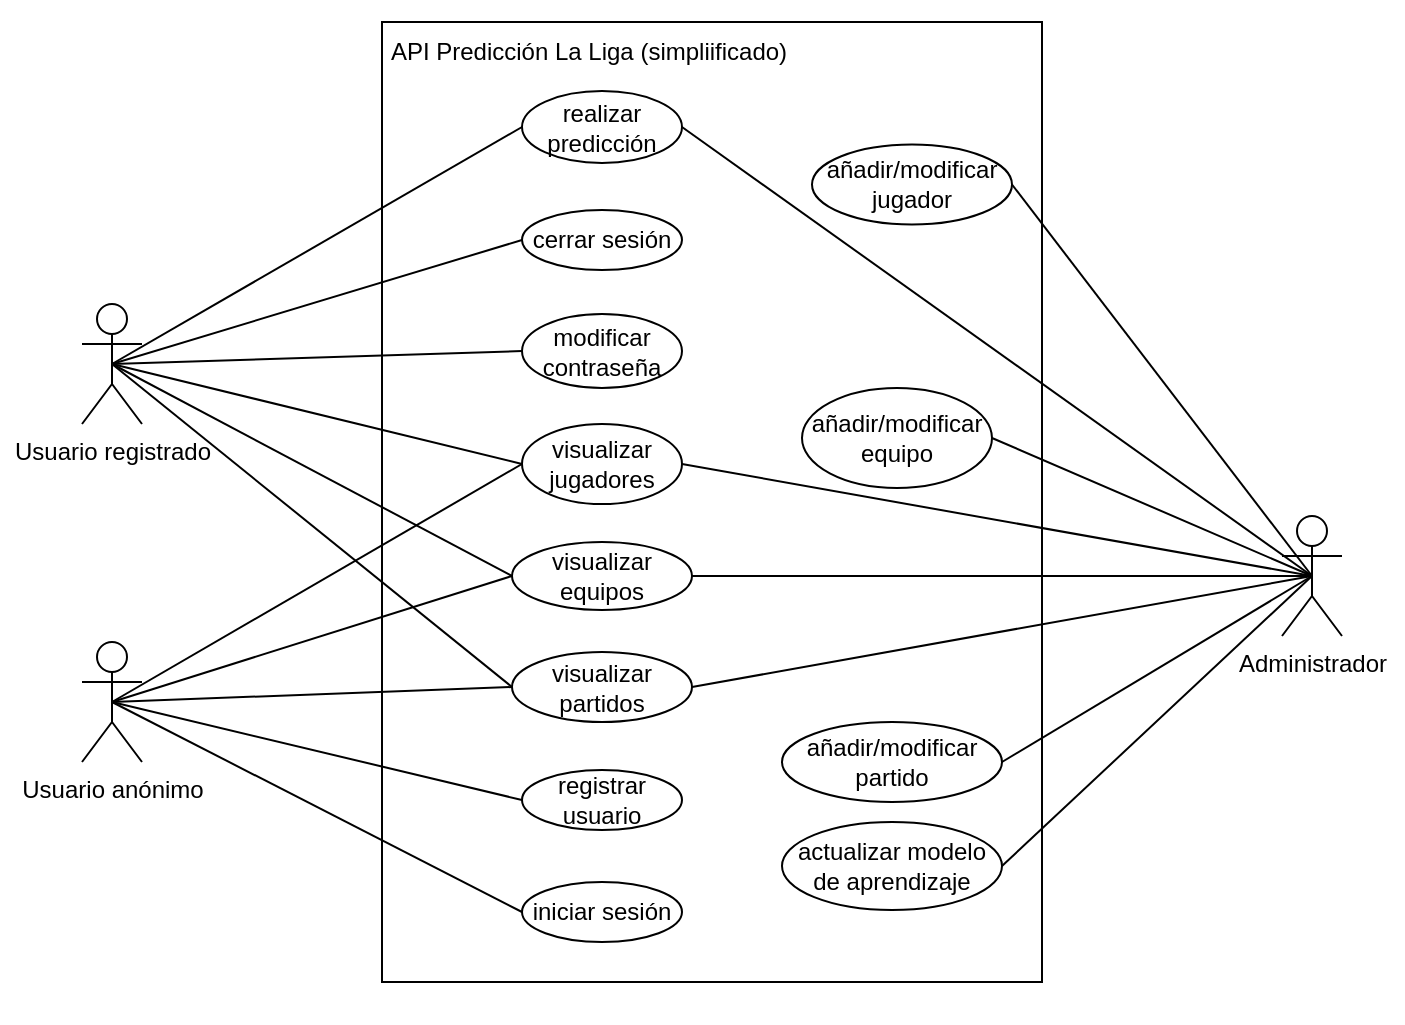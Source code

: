 <mxfile version="24.4.0" type="device">
  <diagram name="Page-1" id="17xLx5Jpj_yAPQxF6Sxz">
    <mxGraphModel dx="1083" dy="610" grid="1" gridSize="10" guides="1" tooltips="1" connect="1" arrows="1" fold="1" page="1" pageScale="1" pageWidth="850" pageHeight="1100" math="0" shadow="0">
      <root>
        <mxCell id="0" />
        <mxCell id="1" parent="0" />
        <mxCell id="EuqJdyhRISb5Iu6oAzzc-5" value="" style="rounded=0;whiteSpace=wrap;html=1;dashed=1;strokeColor=#ffffff;" parent="1" vertex="1">
          <mxGeometry x="20" y="10" width="700" height="510" as="geometry" />
        </mxCell>
        <mxCell id="ru2hNwoar7phW9bpmIqV-1" value="&lt;div&gt;Usuario registrado&lt;/div&gt;" style="shape=umlActor;verticalLabelPosition=bottom;verticalAlign=top;html=1;outlineConnect=0;" parent="1" vertex="1">
          <mxGeometry x="60" y="161" width="30" height="60" as="geometry" />
        </mxCell>
        <mxCell id="ru2hNwoar7phW9bpmIqV-2" value="&lt;div&gt;Usuario anónimo&lt;/div&gt;" style="shape=umlActor;verticalLabelPosition=bottom;verticalAlign=top;html=1;outlineConnect=0;" parent="1" vertex="1">
          <mxGeometry x="60" y="330" width="30" height="60" as="geometry" />
        </mxCell>
        <mxCell id="ru2hNwoar7phW9bpmIqV-3" value="&lt;div&gt;Administrador&lt;/div&gt;" style="shape=umlActor;verticalLabelPosition=bottom;verticalAlign=top;html=1;outlineConnect=0;" parent="1" vertex="1">
          <mxGeometry x="660" y="267" width="30" height="60" as="geometry" />
        </mxCell>
        <mxCell id="ru2hNwoar7phW9bpmIqV-4" value="" style="rounded=0;whiteSpace=wrap;html=1;fillColor=none;" parent="1" vertex="1">
          <mxGeometry x="210" y="20" width="330" height="480" as="geometry" />
        </mxCell>
        <mxCell id="ru2hNwoar7phW9bpmIqV-7" value="cerrar sesión" style="ellipse;whiteSpace=wrap;html=1;" parent="1" vertex="1">
          <mxGeometry x="280" y="114" width="80" height="30" as="geometry" />
        </mxCell>
        <mxCell id="ru2hNwoar7phW9bpmIqV-11" value="" style="endArrow=none;html=1;rounded=0;exitX=0.5;exitY=0.5;exitDx=0;exitDy=0;exitPerimeter=0;entryX=0;entryY=0.5;entryDx=0;entryDy=0;" parent="1" source="ru2hNwoar7phW9bpmIqV-1" target="ru2hNwoar7phW9bpmIqV-7" edge="1">
          <mxGeometry width="50" height="50" relative="1" as="geometry">
            <mxPoint x="135" y="160" as="sourcePoint" />
            <mxPoint x="290" y="105" as="targetPoint" />
          </mxGeometry>
        </mxCell>
        <mxCell id="ru2hNwoar7phW9bpmIqV-16" value="registrar usuario" style="ellipse;whiteSpace=wrap;html=1;" parent="1" vertex="1">
          <mxGeometry x="280" y="394" width="80" height="30" as="geometry" />
        </mxCell>
        <mxCell id="ru2hNwoar7phW9bpmIqV-17" value="" style="endArrow=none;html=1;rounded=0;exitX=0.5;exitY=0.5;exitDx=0;exitDy=0;exitPerimeter=0;entryX=0;entryY=0.5;entryDx=0;entryDy=0;" parent="1" source="ru2hNwoar7phW9bpmIqV-2" target="ru2hNwoar7phW9bpmIqV-16" edge="1">
          <mxGeometry width="50" height="50" relative="1" as="geometry">
            <mxPoint x="170" y="470" as="sourcePoint" />
            <mxPoint x="285" y="415" as="targetPoint" />
          </mxGeometry>
        </mxCell>
        <mxCell id="ru2hNwoar7phW9bpmIqV-19" value="visualizar jugadores" style="ellipse;whiteSpace=wrap;html=1;" parent="1" vertex="1">
          <mxGeometry x="280" y="221" width="80" height="40" as="geometry" />
        </mxCell>
        <mxCell id="ru2hNwoar7phW9bpmIqV-21" value="" style="endArrow=none;html=1;rounded=0;exitX=0.5;exitY=0.5;exitDx=0;exitDy=0;exitPerimeter=0;entryX=0;entryY=0.5;entryDx=0;entryDy=0;" parent="1" source="ru2hNwoar7phW9bpmIqV-2" target="ru2hNwoar7phW9bpmIqV-19" edge="1">
          <mxGeometry width="50" height="50" relative="1" as="geometry">
            <mxPoint x="185" y="370" as="sourcePoint" />
            <mxPoint x="290" y="295" as="targetPoint" />
          </mxGeometry>
        </mxCell>
        <mxCell id="ru2hNwoar7phW9bpmIqV-22" value="" style="endArrow=none;html=1;rounded=0;exitX=0.5;exitY=0.5;exitDx=0;exitDy=0;exitPerimeter=0;entryX=0;entryY=0.5;entryDx=0;entryDy=0;" parent="1" source="ru2hNwoar7phW9bpmIqV-1" target="ru2hNwoar7phW9bpmIqV-19" edge="1">
          <mxGeometry width="50" height="50" relative="1" as="geometry">
            <mxPoint x="195" y="370" as="sourcePoint" />
            <mxPoint x="300" y="295" as="targetPoint" />
          </mxGeometry>
        </mxCell>
        <mxCell id="ru2hNwoar7phW9bpmIqV-23" value="visualizar equipos" style="ellipse;whiteSpace=wrap;html=1;" parent="1" vertex="1">
          <mxGeometry x="275" y="280" width="90" height="34" as="geometry" />
        </mxCell>
        <mxCell id="ru2hNwoar7phW9bpmIqV-24" value="" style="endArrow=none;html=1;rounded=0;exitX=0.5;exitY=0.5;exitDx=0;exitDy=0;exitPerimeter=0;entryX=0;entryY=0.5;entryDx=0;entryDy=0;" parent="1" source="ru2hNwoar7phW9bpmIqV-2" target="ru2hNwoar7phW9bpmIqV-23" edge="1">
          <mxGeometry width="50" height="50" relative="1" as="geometry">
            <mxPoint x="175" y="400" as="sourcePoint" />
            <mxPoint x="290" y="335" as="targetPoint" />
          </mxGeometry>
        </mxCell>
        <mxCell id="ru2hNwoar7phW9bpmIqV-25" value="" style="endArrow=none;html=1;rounded=0;exitX=0.5;exitY=0.5;exitDx=0;exitDy=0;exitPerimeter=0;entryX=0;entryY=0.5;entryDx=0;entryDy=0;" parent="1" source="ru2hNwoar7phW9bpmIqV-1" target="ru2hNwoar7phW9bpmIqV-23" edge="1">
          <mxGeometry width="50" height="50" relative="1" as="geometry">
            <mxPoint x="175" y="230" as="sourcePoint" />
            <mxPoint x="300" y="335" as="targetPoint" />
          </mxGeometry>
        </mxCell>
        <mxCell id="ru2hNwoar7phW9bpmIqV-26" value="añadir/modificar equipo" style="ellipse;whiteSpace=wrap;html=1;flipV=0;" parent="1" vertex="1">
          <mxGeometry x="420" y="203" width="95" height="50" as="geometry" />
        </mxCell>
        <mxCell id="ru2hNwoar7phW9bpmIqV-27" value="" style="endArrow=none;html=1;rounded=0;exitX=0.5;exitY=0.5;exitDx=0;exitDy=0;exitPerimeter=0;entryX=1;entryY=0.5;entryDx=0;entryDy=0;" parent="1" source="ru2hNwoar7phW9bpmIqV-3" target="ru2hNwoar7phW9bpmIqV-26" edge="1">
          <mxGeometry width="50" height="50" relative="1" as="geometry">
            <mxPoint x="335" y="270" as="sourcePoint" />
            <mxPoint x="450" y="215" as="targetPoint" />
          </mxGeometry>
        </mxCell>
        <mxCell id="ru2hNwoar7phW9bpmIqV-28" value="añadir/modificar partido" style="ellipse;whiteSpace=wrap;html=1;flipV=0;" parent="1" vertex="1">
          <mxGeometry x="410" y="370" width="110" height="40" as="geometry" />
        </mxCell>
        <mxCell id="ru2hNwoar7phW9bpmIqV-29" value="" style="endArrow=none;html=1;rounded=0;exitX=0.5;exitY=0.5;exitDx=0;exitDy=0;exitPerimeter=0;entryX=1;entryY=0.5;entryDx=0;entryDy=0;" parent="1" source="ru2hNwoar7phW9bpmIqV-3" target="ru2hNwoar7phW9bpmIqV-28" edge="1">
          <mxGeometry width="50" height="50" relative="1" as="geometry">
            <mxPoint x="640" y="340" as="sourcePoint" />
            <mxPoint x="450" y="255" as="targetPoint" />
          </mxGeometry>
        </mxCell>
        <mxCell id="ru2hNwoar7phW9bpmIqV-34" value="modificar contraseña" style="ellipse;whiteSpace=wrap;html=1;" parent="1" vertex="1">
          <mxGeometry x="280" y="166" width="80" height="37" as="geometry" />
        </mxCell>
        <mxCell id="ru2hNwoar7phW9bpmIqV-35" value="" style="endArrow=none;html=1;rounded=0;exitX=0.5;exitY=0.5;exitDx=0;exitDy=0;exitPerimeter=0;entryX=0;entryY=0.5;entryDx=0;entryDy=0;" parent="1" source="ru2hNwoar7phW9bpmIqV-1" target="ru2hNwoar7phW9bpmIqV-34" edge="1">
          <mxGeometry width="50" height="50" relative="1" as="geometry">
            <mxPoint x="185" y="230" as="sourcePoint" />
            <mxPoint x="300" y="215" as="targetPoint" />
          </mxGeometry>
        </mxCell>
        <mxCell id="ru2hNwoar7phW9bpmIqV-38" value="visualizar partidos" style="ellipse;whiteSpace=wrap;html=1;" parent="1" vertex="1">
          <mxGeometry x="275" y="335" width="90" height="35" as="geometry" />
        </mxCell>
        <mxCell id="ru2hNwoar7phW9bpmIqV-39" value="" style="endArrow=none;html=1;rounded=0;exitX=0.5;exitY=0.5;exitDx=0;exitDy=0;exitPerimeter=0;entryX=0;entryY=0.5;entryDx=0;entryDy=0;" parent="1" source="ru2hNwoar7phW9bpmIqV-2" target="ru2hNwoar7phW9bpmIqV-38" edge="1">
          <mxGeometry width="50" height="50" relative="1" as="geometry">
            <mxPoint x="175" y="400" as="sourcePoint" />
            <mxPoint x="290" y="375" as="targetPoint" />
          </mxGeometry>
        </mxCell>
        <mxCell id="ru2hNwoar7phW9bpmIqV-40" value="" style="endArrow=none;html=1;rounded=0;exitX=0.5;exitY=0.5;exitDx=0;exitDy=0;exitPerimeter=0;entryX=0;entryY=0.5;entryDx=0;entryDy=0;" parent="1" source="ru2hNwoar7phW9bpmIqV-1" target="ru2hNwoar7phW9bpmIqV-38" edge="1">
          <mxGeometry width="50" height="50" relative="1" as="geometry">
            <mxPoint x="175" y="230" as="sourcePoint" />
            <mxPoint x="300" y="375" as="targetPoint" />
          </mxGeometry>
        </mxCell>
        <mxCell id="ru2hNwoar7phW9bpmIqV-43" value="añadir/modificar jugador" style="ellipse;whiteSpace=wrap;html=1;flipV=0;" parent="1" vertex="1">
          <mxGeometry x="425" y="81.25" width="100" height="40" as="geometry" />
        </mxCell>
        <mxCell id="ru2hNwoar7phW9bpmIqV-44" value="" style="endArrow=none;html=1;rounded=0;exitX=0.5;exitY=0.5;exitDx=0;exitDy=0;exitPerimeter=0;entryX=1;entryY=0.5;entryDx=0;entryDy=0;" parent="1" source="ru2hNwoar7phW9bpmIqV-3" target="ru2hNwoar7phW9bpmIqV-43" edge="1">
          <mxGeometry width="50" height="50" relative="1" as="geometry">
            <mxPoint x="680" y="287.75" as="sourcePoint" />
            <mxPoint x="455" y="135.75" as="targetPoint" />
          </mxGeometry>
        </mxCell>
        <mxCell id="ru2hNwoar7phW9bpmIqV-47" value="realizar predicción" style="ellipse;whiteSpace=wrap;html=1;" parent="1" vertex="1">
          <mxGeometry x="280" y="54.5" width="80" height="36" as="geometry" />
        </mxCell>
        <mxCell id="ru2hNwoar7phW9bpmIqV-48" value="" style="endArrow=none;html=1;rounded=0;entryX=0;entryY=0.5;entryDx=0;entryDy=0;exitX=0.5;exitY=0.5;exitDx=0;exitDy=0;exitPerimeter=0;" parent="1" source="ru2hNwoar7phW9bpmIqV-1" target="ru2hNwoar7phW9bpmIqV-47" edge="1">
          <mxGeometry width="50" height="50" relative="1" as="geometry">
            <mxPoint x="170" y="190" as="sourcePoint" />
            <mxPoint x="290" y="95" as="targetPoint" />
          </mxGeometry>
        </mxCell>
        <mxCell id="ru2hNwoar7phW9bpmIqV-49" value="" style="endArrow=none;html=1;rounded=0;entryX=1;entryY=0.5;entryDx=0;entryDy=0;exitX=0.5;exitY=0.5;exitDx=0;exitDy=0;exitPerimeter=0;" parent="1" source="ru2hNwoar7phW9bpmIqV-3" target="ru2hNwoar7phW9bpmIqV-47" edge="1">
          <mxGeometry width="50" height="50" relative="1" as="geometry">
            <mxPoint x="530" y="160" as="sourcePoint" />
            <mxPoint x="300" y="105" as="targetPoint" />
          </mxGeometry>
        </mxCell>
        <mxCell id="W2gP4M4yLTLJ7H_n7yjI-1" value="iniciar sesión" style="ellipse;whiteSpace=wrap;html=1;" parent="1" vertex="1">
          <mxGeometry x="280" y="450" width="80" height="30" as="geometry" />
        </mxCell>
        <mxCell id="W2gP4M4yLTLJ7H_n7yjI-3" value="" style="endArrow=none;html=1;rounded=0;entryX=0;entryY=0.5;entryDx=0;entryDy=0;exitX=0.5;exitY=0.5;exitDx=0;exitDy=0;exitPerimeter=0;" parent="1" source="ru2hNwoar7phW9bpmIqV-2" target="W2gP4M4yLTLJ7H_n7yjI-1" edge="1">
          <mxGeometry width="50" height="50" relative="1" as="geometry">
            <mxPoint x="140" y="360" as="sourcePoint" />
            <mxPoint x="280" y="470" as="targetPoint" />
          </mxGeometry>
        </mxCell>
        <mxCell id="W2gP4M4yLTLJ7H_n7yjI-5" value="" style="endArrow=none;html=1;rounded=0;entryX=1;entryY=0.5;entryDx=0;entryDy=0;exitX=0.5;exitY=0.5;exitDx=0;exitDy=0;exitPerimeter=0;" parent="1" target="ru2hNwoar7phW9bpmIqV-19" edge="1" source="ru2hNwoar7phW9bpmIqV-3">
          <mxGeometry width="50" height="50" relative="1" as="geometry">
            <mxPoint x="640" y="300" as="sourcePoint" />
            <mxPoint x="370" y="278" as="targetPoint" />
          </mxGeometry>
        </mxCell>
        <mxCell id="W2gP4M4yLTLJ7H_n7yjI-6" value="" style="endArrow=none;html=1;rounded=0;entryX=1;entryY=0.5;entryDx=0;entryDy=0;exitX=0.5;exitY=0.5;exitDx=0;exitDy=0;exitPerimeter=0;" parent="1" target="ru2hNwoar7phW9bpmIqV-23" edge="1" source="ru2hNwoar7phW9bpmIqV-3">
          <mxGeometry width="50" height="50" relative="1" as="geometry">
            <mxPoint x="640" y="300" as="sourcePoint" />
            <mxPoint x="380" y="288" as="targetPoint" />
          </mxGeometry>
        </mxCell>
        <mxCell id="EuqJdyhRISb5Iu6oAzzc-1" value="API Predicción La Liga (simpliificado)" style="text;html=1;align=center;verticalAlign=middle;resizable=0;points=[];autosize=1;strokeColor=none;fillColor=none;" parent="1" vertex="1">
          <mxGeometry x="202.5" y="20" width="220" height="30" as="geometry" />
        </mxCell>
        <mxCell id="EuqJdyhRISb5Iu6oAzzc-3" value="" style="endArrow=none;html=1;rounded=0;exitX=1;exitY=0.5;exitDx=0;exitDy=0;entryX=0.5;entryY=0.5;entryDx=0;entryDy=0;entryPerimeter=0;" parent="1" source="ru2hNwoar7phW9bpmIqV-38" target="ru2hNwoar7phW9bpmIqV-3" edge="1">
          <mxGeometry width="50" height="50" relative="1" as="geometry">
            <mxPoint x="400" y="390" as="sourcePoint" />
            <mxPoint x="630" y="310" as="targetPoint" />
          </mxGeometry>
        </mxCell>
        <mxCell id="5m6bmjcv6xlwHMcxijgE-1" value="actualizar modelo de aprendizaje" style="ellipse;whiteSpace=wrap;html=1;flipV=0;" vertex="1" parent="1">
          <mxGeometry x="410" y="420" width="110" height="44" as="geometry" />
        </mxCell>
        <mxCell id="5m6bmjcv6xlwHMcxijgE-2" value="" style="endArrow=none;html=1;rounded=0;entryX=1;entryY=0.5;entryDx=0;entryDy=0;exitX=0.5;exitY=0.5;exitDx=0;exitDy=0;exitPerimeter=0;" edge="1" parent="1" target="5m6bmjcv6xlwHMcxijgE-1" source="ru2hNwoar7phW9bpmIqV-3">
          <mxGeometry width="50" height="50" relative="1" as="geometry">
            <mxPoint x="640" y="354" as="sourcePoint" />
            <mxPoint x="450" y="309" as="targetPoint" />
          </mxGeometry>
        </mxCell>
      </root>
    </mxGraphModel>
  </diagram>
</mxfile>
